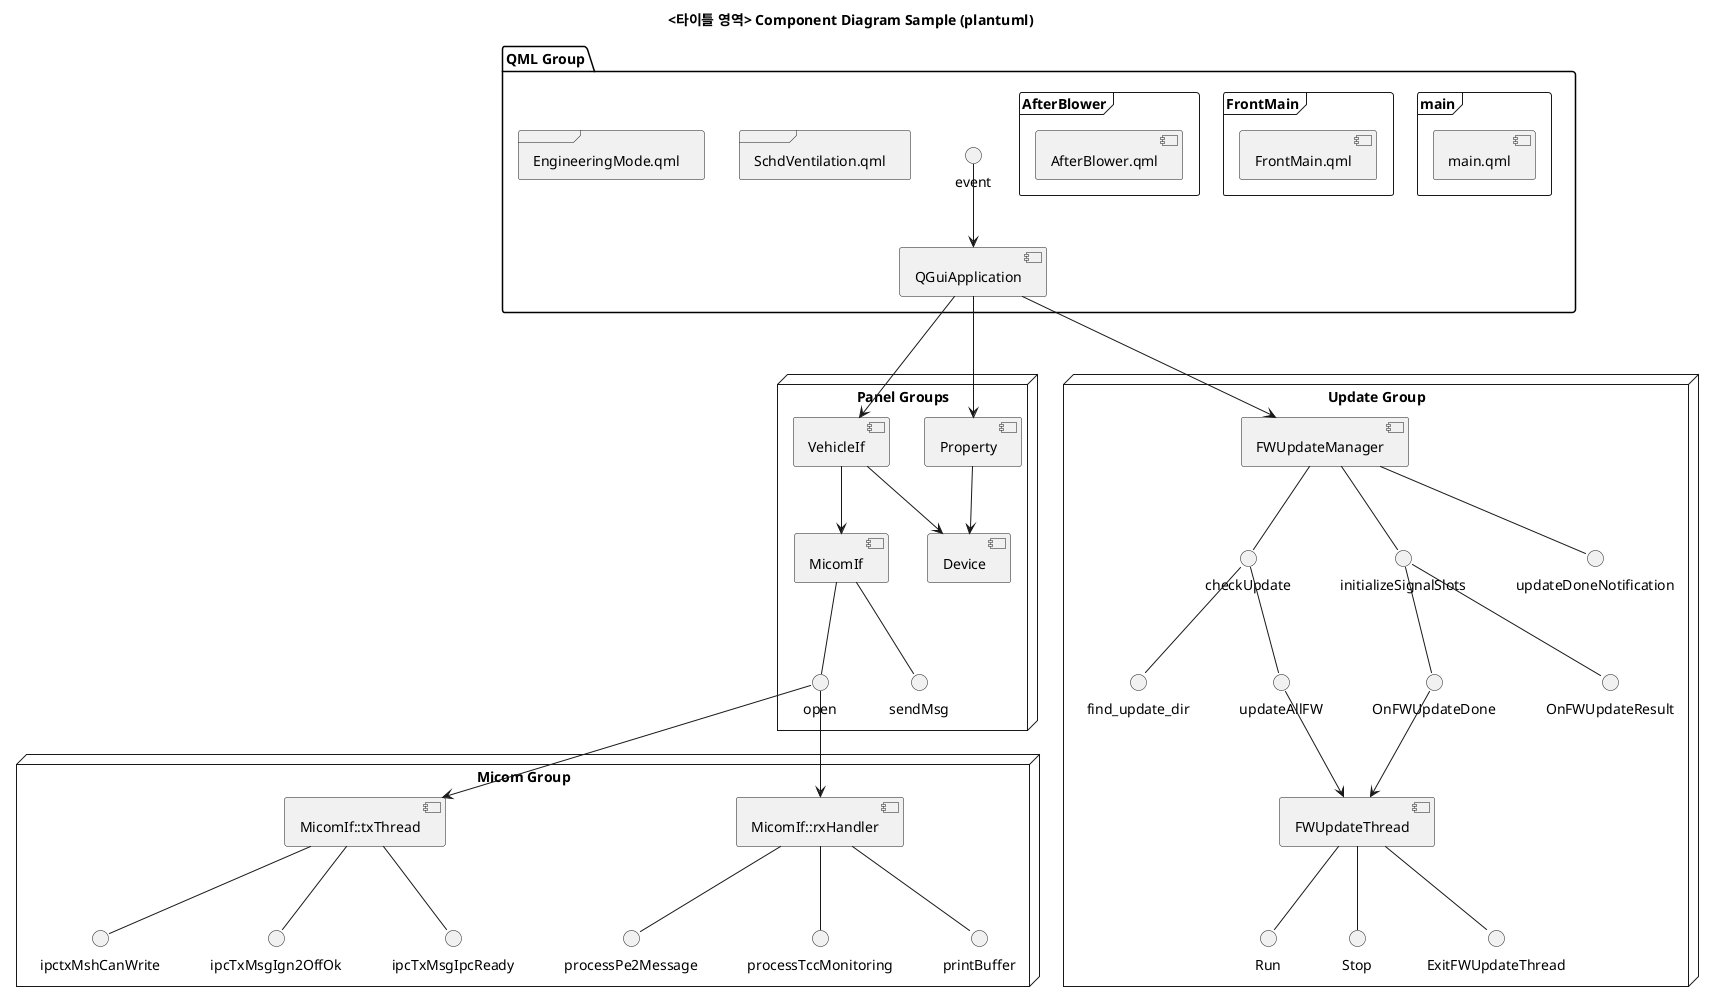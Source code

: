 @startuml

title <타이틀 영역> Component Diagram Sample (plantuml)

package "QML Group" { 
     
  frame "main" { 
    [main.qml] 
  }

  frame "FrontMain"{
    [FrontMain.qml]
   }

  frame "AfterBlower"{
    [AfterBlower.qml]
 
  }
  frame "SchdVentilation.qml" {
 
  }
  frame "EngineeringMode.qml" {
   
  }
  
  event --> [QGuiApplication] 
}

node "Panel Groups" {
 
  [VehicleIf] --> [Device]
  [VehicleIf] --> [MicomIf]
  [MicomIf] -- open  
  [MicomIf] -- sendMsg
  [Property] --> [Device]
 
}

node "Update Group" {
   [FWUpdateManager] -- checkUpdate
   checkUpdate -- find_update_dir
   checkUpdate -- updateAllFW
   updateAllFW --> [FWUpdateThread]
   [FWUpdateManager] -- initializeSignalSlots
   [FWUpdateManager] -- updateDoneNotification
   initializeSignalSlots -- OnFWUpdateDone
   initializeSignalSlots -- OnFWUpdateResult
   OnFWUpdateDone --> [FWUpdateThread]
   [FWUpdateThread] -- Run
   [FWUpdateThread] -- Stop
   [FWUpdateThread] -- ExitFWUpdateThread
}

node "Micom Group" {
  
  [MicomIf::rxHandler] -- processPe2Message
  [MicomIf::rxHandler] -- processTccMonitoring
  [MicomIf::rxHandler] -- printBuffer
  [MicomIf::txThread] -- ipctxMshCanWrite
  [MicomIf::txThread] -- ipcTxMsgIgn2OffOk
  [MicomIf::txThread] -- ipcTxMsgIpcReady
}

[QGuiApplication] ---> [VehicleIf]
[QGuiApplication] ---> [Property] 
[QGuiApplication] ---> [FWUpdateManager]

open --> [MicomIf::rxHandler]
open --> [MicomIf::txThread]

@enduml
